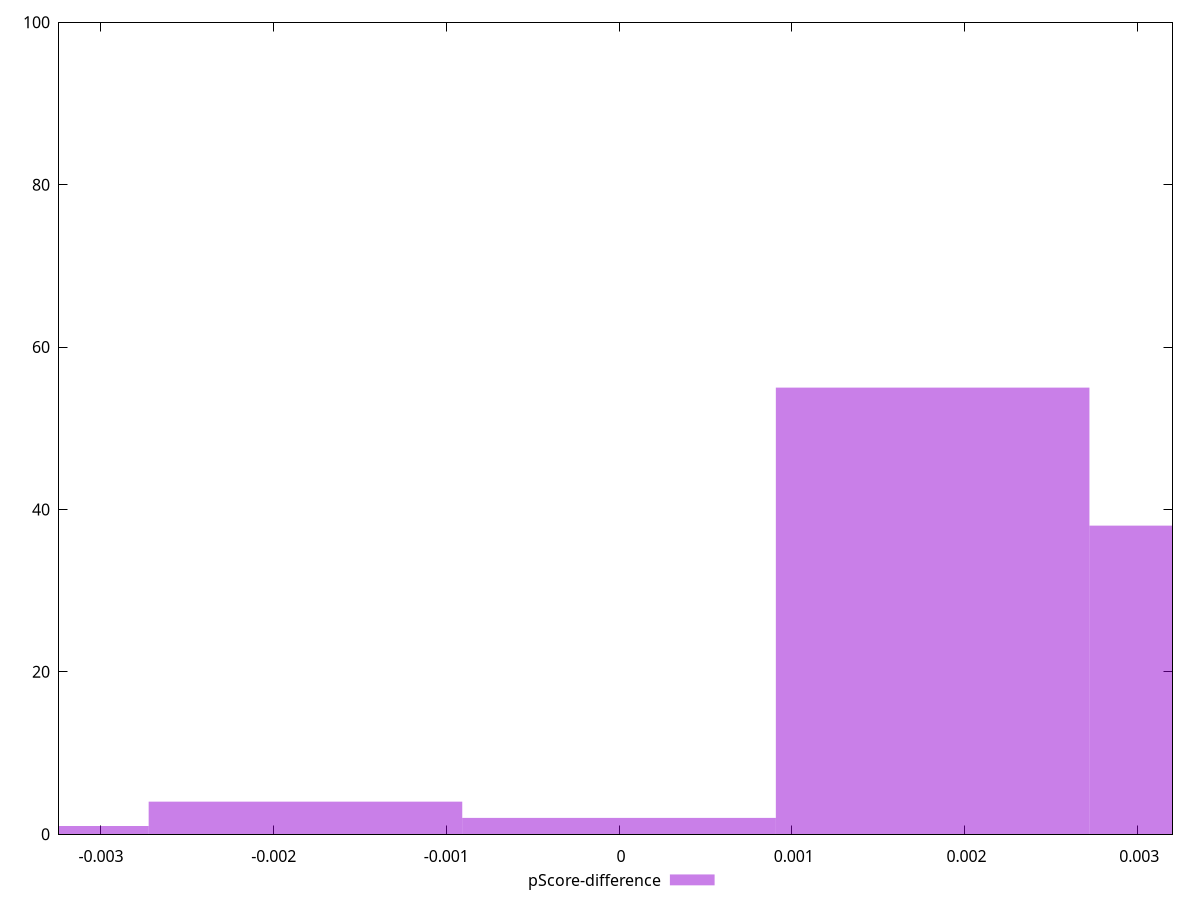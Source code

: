 reset

$pScoreDifference <<EOF
0 2
-0.003631432731849987 1
-0.0018157163659249934 4
0.0018157163659249934 55
0.003631432731849987 38
EOF

set key outside below
set boxwidth 0.0018157163659249934
set xrange [-0.003242725203871033:0.0032045250245259504]
set yrange [0:100]
set trange [0:100]
set style fill transparent solid 0.5 noborder
set terminal svg size 640, 490 enhanced background rgb 'white'
set output "report_00019_2021-02-10T18-14-37.922Z//first-cpu-idle/samples/pages+cached/pScore-difference/histogram.svg"

plot $pScoreDifference title "pScore-difference" with boxes

reset
